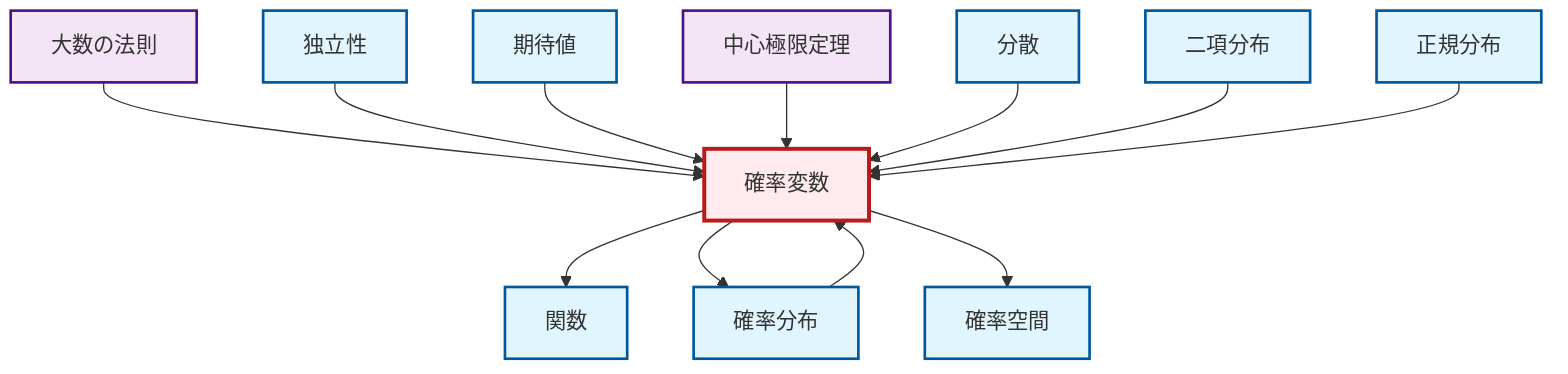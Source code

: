 graph TD
    classDef definition fill:#e1f5fe,stroke:#01579b,stroke-width:2px
    classDef theorem fill:#f3e5f5,stroke:#4a148c,stroke-width:2px
    classDef axiom fill:#fff3e0,stroke:#e65100,stroke-width:2px
    classDef example fill:#e8f5e9,stroke:#1b5e20,stroke-width:2px
    classDef current fill:#ffebee,stroke:#b71c1c,stroke-width:3px
    thm-central-limit["中心極限定理"]:::theorem
    def-normal-distribution["正規分布"]:::definition
    def-probability-distribution["確率分布"]:::definition
    def-variance["分散"]:::definition
    def-binomial-distribution["二項分布"]:::definition
    def-function["関数"]:::definition
    def-expectation["期待値"]:::definition
    def-probability-space["確率空間"]:::definition
    def-independence["独立性"]:::definition
    thm-law-of-large-numbers["大数の法則"]:::theorem
    def-random-variable["確率変数"]:::definition
    thm-law-of-large-numbers --> def-random-variable
    def-independence --> def-random-variable
    def-expectation --> def-random-variable
    def-probability-distribution --> def-random-variable
    thm-central-limit --> def-random-variable
    def-random-variable --> def-function
    def-random-variable --> def-probability-distribution
    def-variance --> def-random-variable
    def-binomial-distribution --> def-random-variable
    def-random-variable --> def-probability-space
    def-normal-distribution --> def-random-variable
    class def-random-variable current